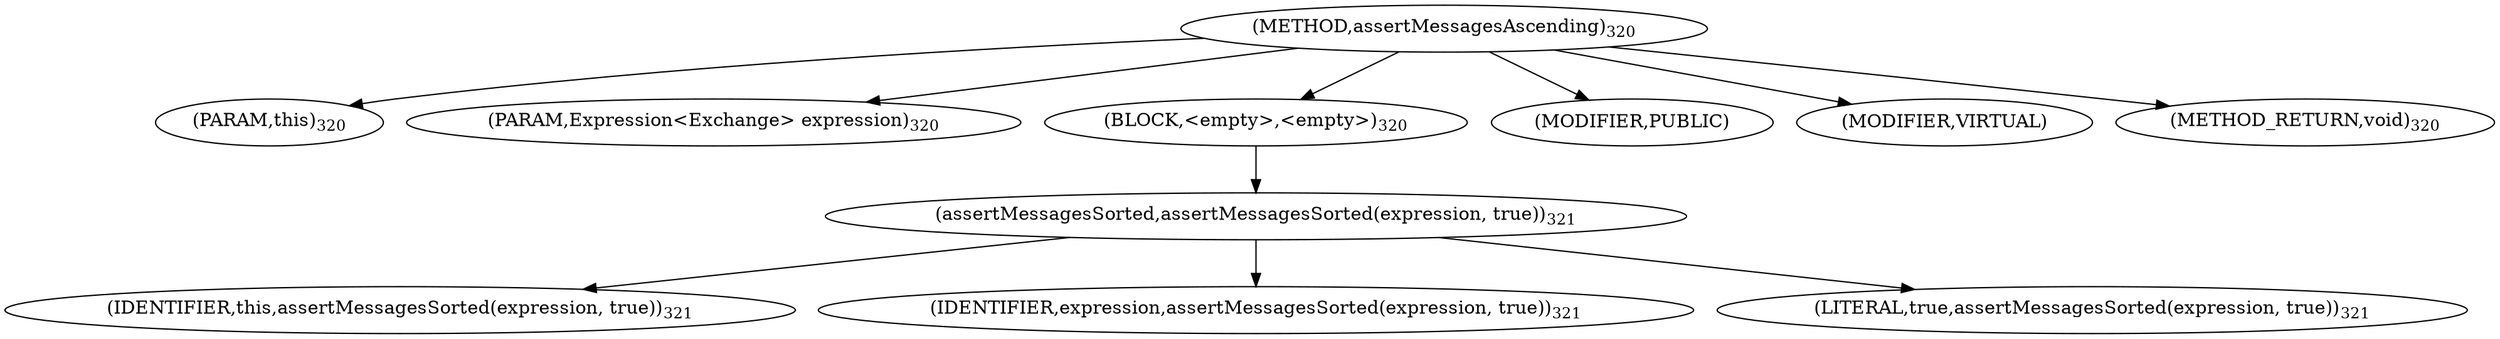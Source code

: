 digraph "assertMessagesAscending" {  
"847" [label = <(METHOD,assertMessagesAscending)<SUB>320</SUB>> ]
"46" [label = <(PARAM,this)<SUB>320</SUB>> ]
"848" [label = <(PARAM,Expression&lt;Exchange&gt; expression)<SUB>320</SUB>> ]
"849" [label = <(BLOCK,&lt;empty&gt;,&lt;empty&gt;)<SUB>320</SUB>> ]
"850" [label = <(assertMessagesSorted,assertMessagesSorted(expression, true))<SUB>321</SUB>> ]
"45" [label = <(IDENTIFIER,this,assertMessagesSorted(expression, true))<SUB>321</SUB>> ]
"851" [label = <(IDENTIFIER,expression,assertMessagesSorted(expression, true))<SUB>321</SUB>> ]
"852" [label = <(LITERAL,true,assertMessagesSorted(expression, true))<SUB>321</SUB>> ]
"853" [label = <(MODIFIER,PUBLIC)> ]
"854" [label = <(MODIFIER,VIRTUAL)> ]
"855" [label = <(METHOD_RETURN,void)<SUB>320</SUB>> ]
  "847" -> "46" 
  "847" -> "848" 
  "847" -> "849" 
  "847" -> "853" 
  "847" -> "854" 
  "847" -> "855" 
  "849" -> "850" 
  "850" -> "45" 
  "850" -> "851" 
  "850" -> "852" 
}
